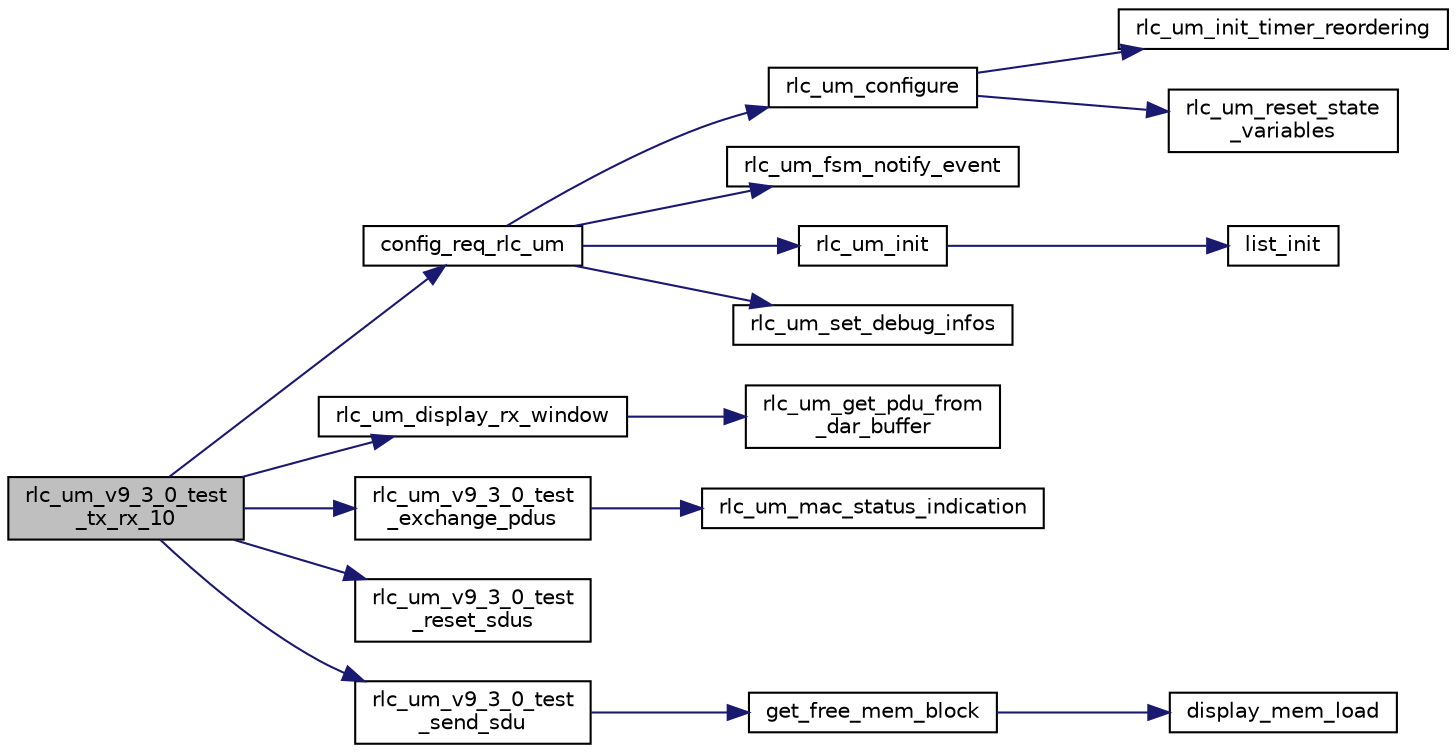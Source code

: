 digraph "rlc_um_v9_3_0_test_tx_rx_10"
{
 // LATEX_PDF_SIZE
  edge [fontname="Helvetica",fontsize="10",labelfontname="Helvetica",labelfontsize="10"];
  node [fontname="Helvetica",fontsize="10",shape=record];
  rankdir="LR";
  Node1 [label="rlc_um_v9_3_0_test\l_tx_rx_10",height=0.2,width=0.4,color="black", fillcolor="grey75", style="filled", fontcolor="black",tooltip=" "];
  Node1 -> Node2 [color="midnightblue",fontsize="10",style="solid",fontname="Helvetica"];
  Node2 [label="config_req_rlc_um",height=0.2,width=0.4,color="black", fillcolor="white", style="filled",URL="$group__em.html#ga6f506d55f4814fec4b085f72ede99565",tooltip=" "];
  Node2 -> Node3 [color="midnightblue",fontsize="10",style="solid",fontname="Helvetica"];
  Node3 [label="rlc_um_configure",height=0.2,width=0.4,color="black", fillcolor="white", style="filled",URL="$group__em.html#ga600588620219751cec5679ba0e3127cd",tooltip="Configure RLC UM protocol parameters."];
  Node3 -> Node4 [color="midnightblue",fontsize="10",style="solid",fontname="Helvetica"];
  Node4 [label="rlc_um_init_timer_reordering",height=0.2,width=0.4,color="black", fillcolor="white", style="filled",URL="$group__em.html#ga9b22ed31ef856f3a02b9ecb0603e26b5",tooltip=" "];
  Node3 -> Node5 [color="midnightblue",fontsize="10",style="solid",fontname="Helvetica"];
  Node5 [label="rlc_um_reset_state\l_variables",height=0.2,width=0.4,color="black", fillcolor="white", style="filled",URL="$group__em.html#gaa3d2b5c100e55278a47b618852faf90a",tooltip="Reset protocol variables and state variables to initial values."];
  Node2 -> Node6 [color="midnightblue",fontsize="10",style="solid",fontname="Helvetica"];
  Node6 [label="rlc_um_fsm_notify_event",height=0.2,width=0.4,color="black", fillcolor="white", style="filled",URL="$group__em.html#ga75987c28c1fdfac4f3ba001013a4fc7b",tooltip="Send an event to the RLC UM finite state machine."];
  Node2 -> Node7 [color="midnightblue",fontsize="10",style="solid",fontname="Helvetica"];
  Node7 [label="rlc_um_init",height=0.2,width=0.4,color="black", fillcolor="white", style="filled",URL="$group__em.html#ga7fd7aa9bdcb97d6cb653350e6011e94c",tooltip="Initialize a RLC UM protocol instance, initialize all variables, lists, allocate buffers for making t..."];
  Node7 -> Node8 [color="midnightblue",fontsize="10",style="solid",fontname="Helvetica"];
  Node8 [label="list_init",height=0.2,width=0.4,color="black", fillcolor="white", style="filled",URL="$list_8c.html#a896782f4f794d085242b80e09bbc91dd",tooltip=" "];
  Node2 -> Node9 [color="midnightblue",fontsize="10",style="solid",fontname="Helvetica"];
  Node9 [label="rlc_um_set_debug_infos",height=0.2,width=0.4,color="black", fillcolor="white", style="filled",URL="$group__em.html#gace9032f18521f8b89f56b0d054d7ed65",tooltip=" "];
  Node1 -> Node10 [color="midnightblue",fontsize="10",style="solid",fontname="Helvetica"];
  Node10 [label="rlc_um_display_rx_window",height=0.2,width=0.4,color="black", fillcolor="white", style="filled",URL="$group__em.html#ga4507a6357d69884d78e147b4cc4740e8",tooltip="Display the content of the RX buffer, the output stream is targeted to TTY terminals because of escap..."];
  Node10 -> Node11 [color="midnightblue",fontsize="10",style="solid",fontname="Helvetica"];
  Node11 [label="rlc_um_get_pdu_from\l_dar_buffer",height=0.2,width=0.4,color="black", fillcolor="white", style="filled",URL="$group__em.html#gade9e480e45de3a9cda80457bcfea8295",tooltip=" "];
  Node1 -> Node12 [color="midnightblue",fontsize="10",style="solid",fontname="Helvetica"];
  Node12 [label="rlc_um_v9_3_0_test\l_exchange_pdus",height=0.2,width=0.4,color="black", fillcolor="white", style="filled",URL="$rlc__um__test_8c.html#af12887f42c1d6d9749588f083b52e203",tooltip=" "];
  Node12 -> Node13 [color="midnightblue",fontsize="10",style="solid",fontname="Helvetica"];
  Node13 [label="rlc_um_mac_status_indication",height=0.2,width=0.4,color="black", fillcolor="white", style="filled",URL="$group__em.html#ga081443f7a65ddc28f9a462ea0c8a5e93",tooltip=" "];
  Node1 -> Node14 [color="midnightblue",fontsize="10",style="solid",fontname="Helvetica"];
  Node14 [label="rlc_um_v9_3_0_test\l_reset_sdus",height=0.2,width=0.4,color="black", fillcolor="white", style="filled",URL="$rlc__um__test_8c.html#a9cd62babe46c735f11971aa89c4a081c",tooltip=" "];
  Node1 -> Node15 [color="midnightblue",fontsize="10",style="solid",fontname="Helvetica"];
  Node15 [label="rlc_um_v9_3_0_test\l_send_sdu",height=0.2,width=0.4,color="black", fillcolor="white", style="filled",URL="$rlc__um__test_8c.html#a541c6597fca1d6e4c4b7877808d389aa",tooltip=" "];
  Node15 -> Node16 [color="midnightblue",fontsize="10",style="solid",fontname="Helvetica"];
  Node16 [label="get_free_mem_block",height=0.2,width=0.4,color="black", fillcolor="white", style="filled",URL="$mem__block_8c.html#aa6649c5f31ce28f70a1a7352eb41de46",tooltip=" "];
  Node16 -> Node17 [color="midnightblue",fontsize="10",style="solid",fontname="Helvetica"];
  Node17 [label="display_mem_load",height=0.2,width=0.4,color="black", fillcolor="white", style="filled",URL="$mem__block_8c.html#aad2e600dac4df19ae63b1efe29405f59",tooltip=" "];
}
